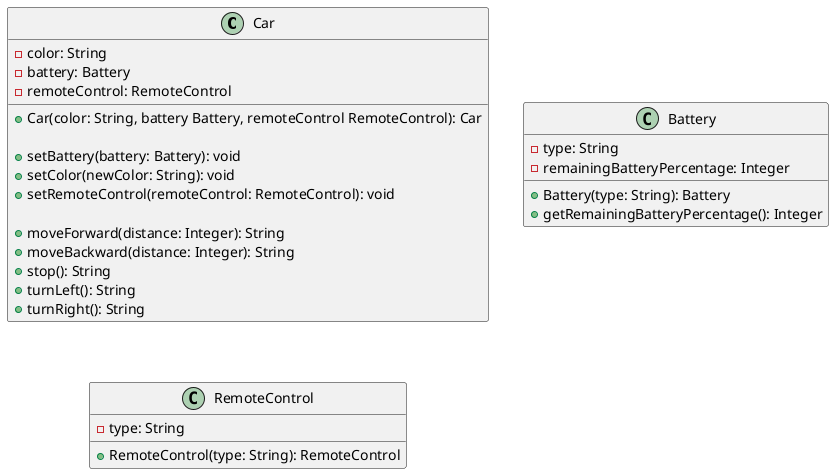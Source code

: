 @startuml

Class Car {
    - color: String
    - battery: Battery
    - remoteControl: RemoteControl

    + Car(color: String, battery Battery, remoteControl RemoteControl): Car

    + setBattery(battery: Battery): void
    + setColor(newColor: String): void
    + setRemoteControl(remoteControl: RemoteControl): void

    + moveForward(distance: Integer): String
    + moveBackward(distance: Integer): String
    + stop(): String
    + turnLeft(): String
    + turnRight(): String
}

Class Battery {
    - type: String
    - remainingBatteryPercentage: Integer

    + Battery(type: String): Battery
    + getRemainingBatteryPercentage(): Integer
}

Class RemoteControl {
    - type: String

    + RemoteControl(type: String): RemoteControl

}

@enduml


